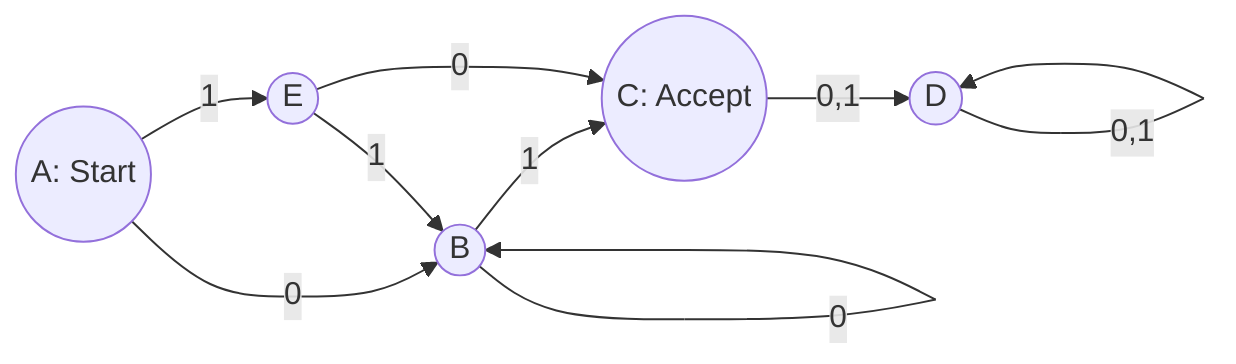 graph LR
  A((A: Start))
  B((B))
  C((C: Accept))
  D((D))
  E((E))

  A -->|0| B
  B -->|0| B
  B -->|1| C
  C -->|0,1| D
  D -->|0,1| D

  A -->|1| E
  E -->|1| B

  E -->|0| C